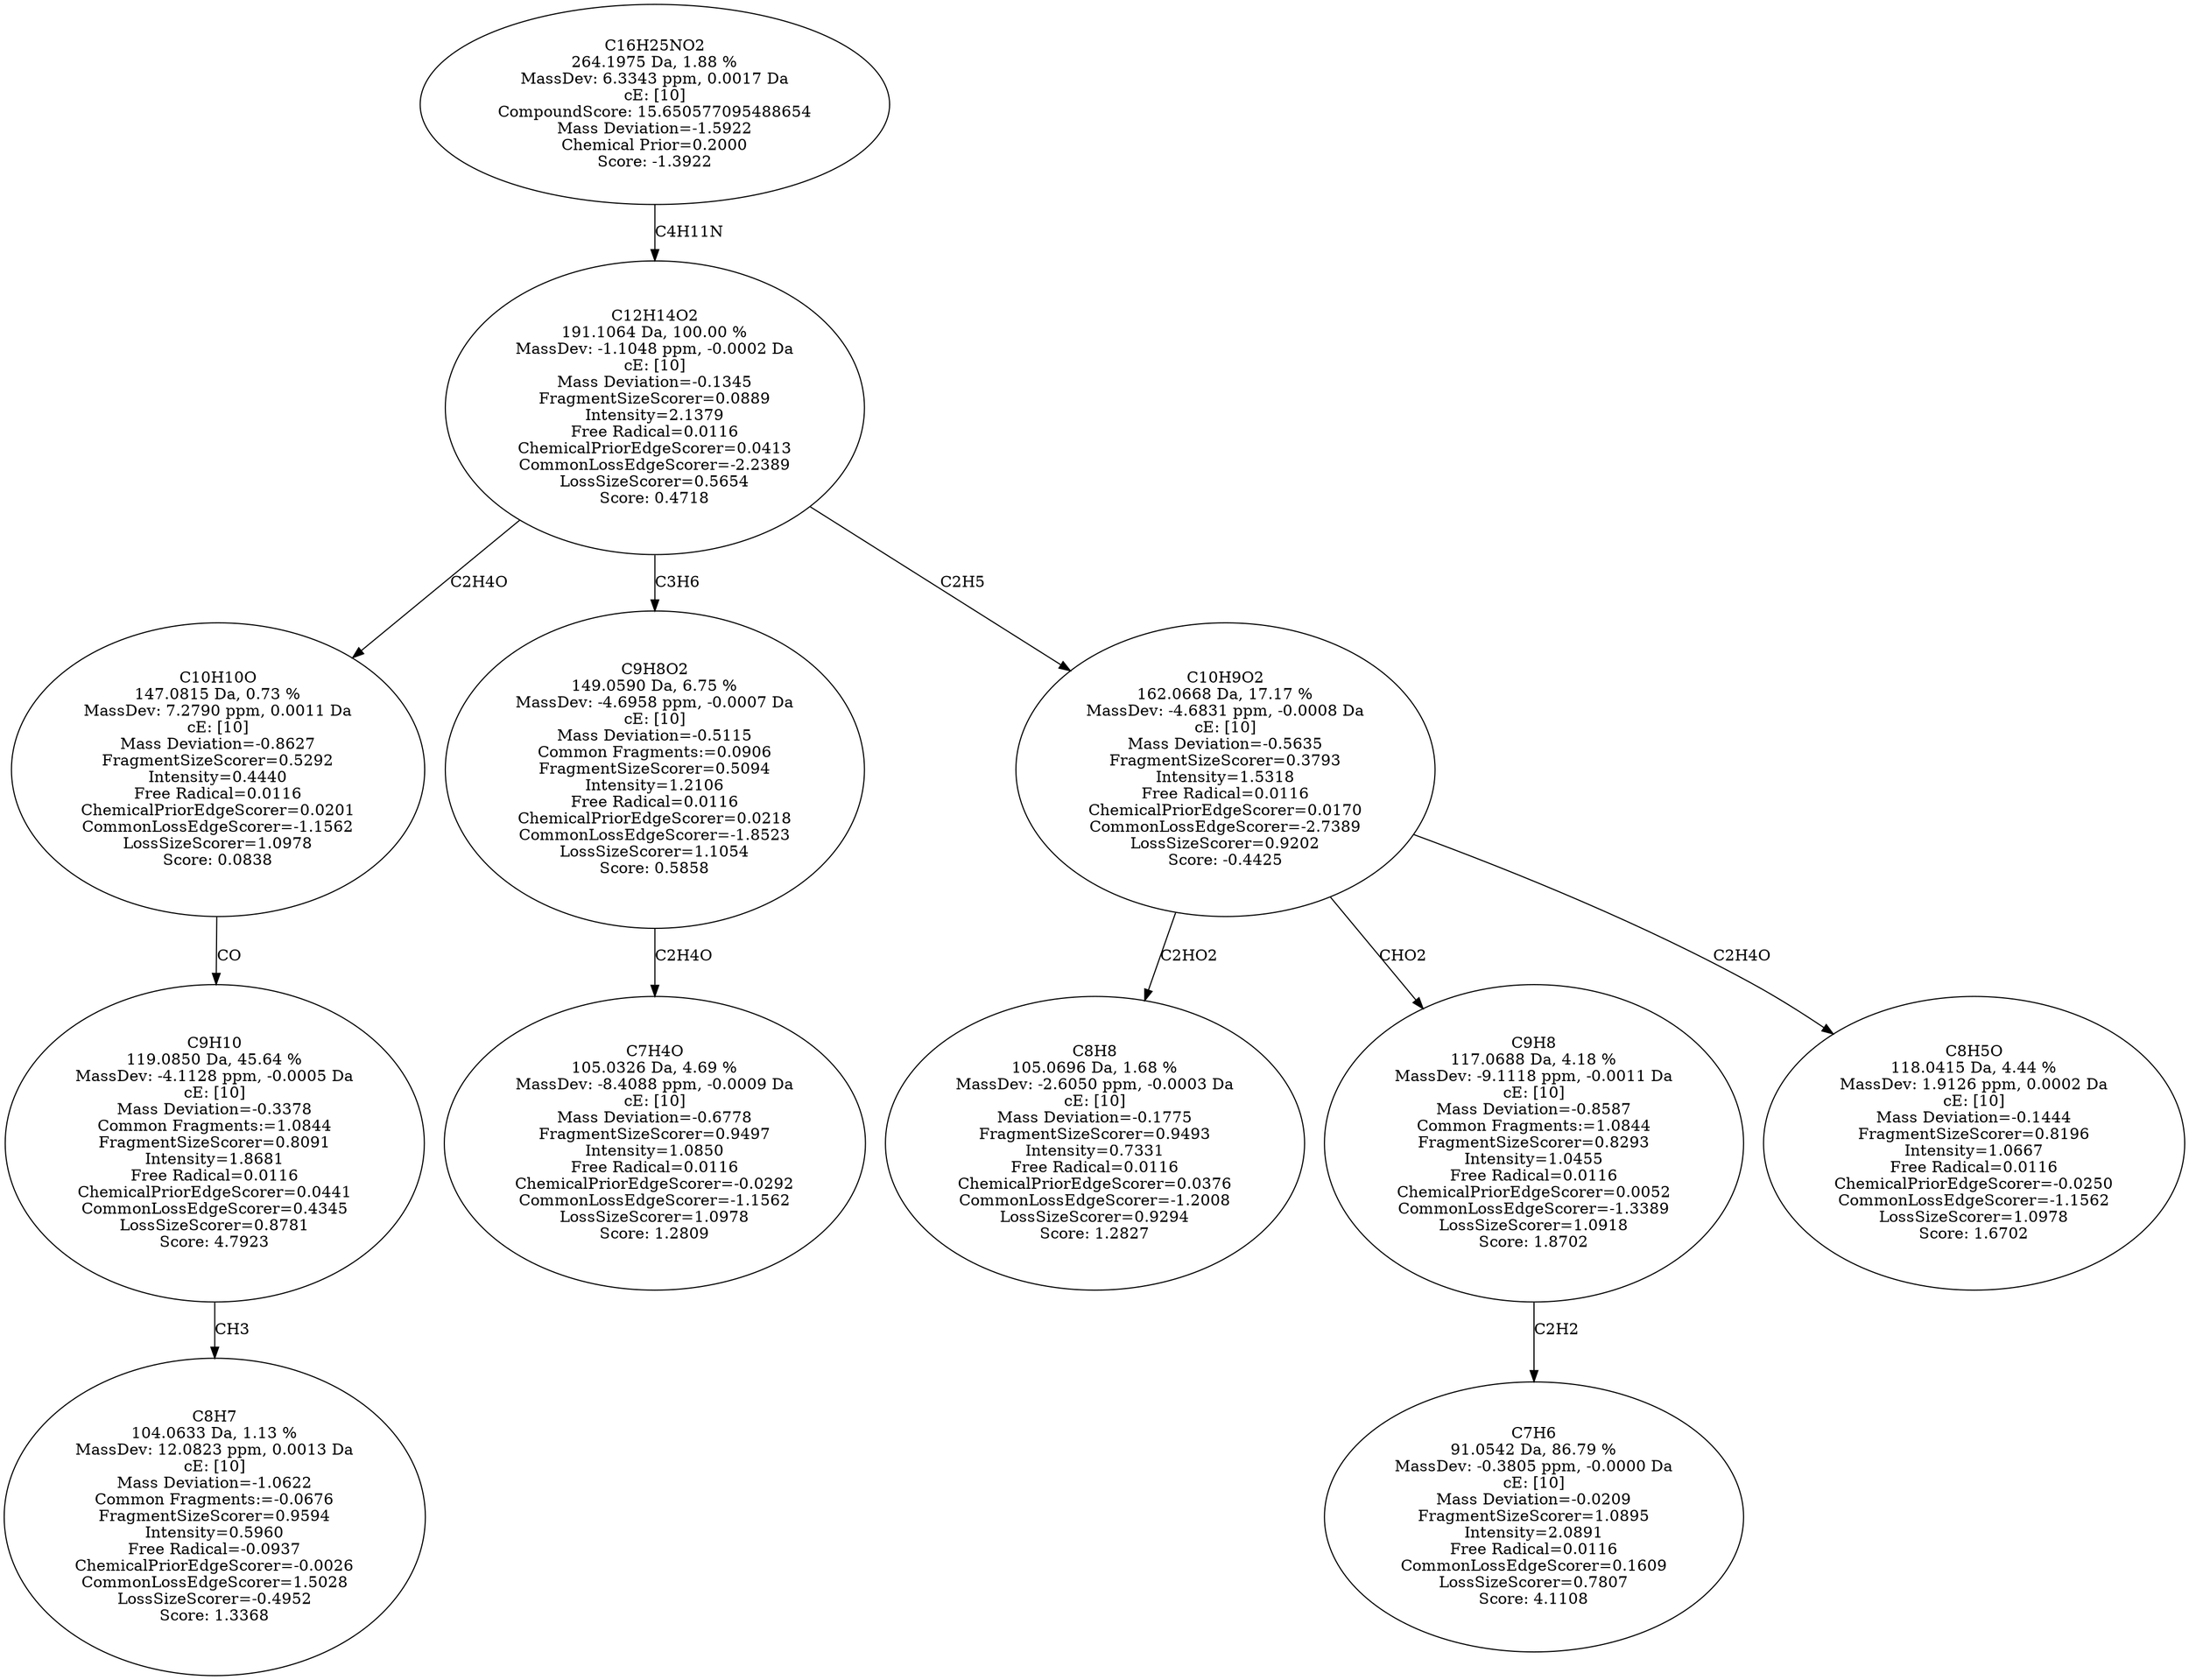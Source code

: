 strict digraph {
v1 [label="C8H7\n104.0633 Da, 1.13 %\nMassDev: 12.0823 ppm, 0.0013 Da\ncE: [10]\nMass Deviation=-1.0622\nCommon Fragments:=-0.0676\nFragmentSizeScorer=0.9594\nIntensity=0.5960\nFree Radical=-0.0937\nChemicalPriorEdgeScorer=-0.0026\nCommonLossEdgeScorer=1.5028\nLossSizeScorer=-0.4952\nScore: 1.3368"];
v2 [label="C9H10\n119.0850 Da, 45.64 %\nMassDev: -4.1128 ppm, -0.0005 Da\ncE: [10]\nMass Deviation=-0.3378\nCommon Fragments:=1.0844\nFragmentSizeScorer=0.8091\nIntensity=1.8681\nFree Radical=0.0116\nChemicalPriorEdgeScorer=0.0441\nCommonLossEdgeScorer=0.4345\nLossSizeScorer=0.8781\nScore: 4.7923"];
v3 [label="C10H10O\n147.0815 Da, 0.73 %\nMassDev: 7.2790 ppm, 0.0011 Da\ncE: [10]\nMass Deviation=-0.8627\nFragmentSizeScorer=0.5292\nIntensity=0.4440\nFree Radical=0.0116\nChemicalPriorEdgeScorer=0.0201\nCommonLossEdgeScorer=-1.1562\nLossSizeScorer=1.0978\nScore: 0.0838"];
v4 [label="C7H4O\n105.0326 Da, 4.69 %\nMassDev: -8.4088 ppm, -0.0009 Da\ncE: [10]\nMass Deviation=-0.6778\nFragmentSizeScorer=0.9497\nIntensity=1.0850\nFree Radical=0.0116\nChemicalPriorEdgeScorer=-0.0292\nCommonLossEdgeScorer=-1.1562\nLossSizeScorer=1.0978\nScore: 1.2809"];
v5 [label="C9H8O2\n149.0590 Da, 6.75 %\nMassDev: -4.6958 ppm, -0.0007 Da\ncE: [10]\nMass Deviation=-0.5115\nCommon Fragments:=0.0906\nFragmentSizeScorer=0.5094\nIntensity=1.2106\nFree Radical=0.0116\nChemicalPriorEdgeScorer=0.0218\nCommonLossEdgeScorer=-1.8523\nLossSizeScorer=1.1054\nScore: 0.5858"];
v6 [label="C8H8\n105.0696 Da, 1.68 %\nMassDev: -2.6050 ppm, -0.0003 Da\ncE: [10]\nMass Deviation=-0.1775\nFragmentSizeScorer=0.9493\nIntensity=0.7331\nFree Radical=0.0116\nChemicalPriorEdgeScorer=0.0376\nCommonLossEdgeScorer=-1.2008\nLossSizeScorer=0.9294\nScore: 1.2827"];
v7 [label="C7H6\n91.0542 Da, 86.79 %\nMassDev: -0.3805 ppm, -0.0000 Da\ncE: [10]\nMass Deviation=-0.0209\nFragmentSizeScorer=1.0895\nIntensity=2.0891\nFree Radical=0.0116\nCommonLossEdgeScorer=0.1609\nLossSizeScorer=0.7807\nScore: 4.1108"];
v8 [label="C9H8\n117.0688 Da, 4.18 %\nMassDev: -9.1118 ppm, -0.0011 Da\ncE: [10]\nMass Deviation=-0.8587\nCommon Fragments:=1.0844\nFragmentSizeScorer=0.8293\nIntensity=1.0455\nFree Radical=0.0116\nChemicalPriorEdgeScorer=0.0052\nCommonLossEdgeScorer=-1.3389\nLossSizeScorer=1.0918\nScore: 1.8702"];
v9 [label="C8H5O\n118.0415 Da, 4.44 %\nMassDev: 1.9126 ppm, 0.0002 Da\ncE: [10]\nMass Deviation=-0.1444\nFragmentSizeScorer=0.8196\nIntensity=1.0667\nFree Radical=0.0116\nChemicalPriorEdgeScorer=-0.0250\nCommonLossEdgeScorer=-1.1562\nLossSizeScorer=1.0978\nScore: 1.6702"];
v10 [label="C10H9O2\n162.0668 Da, 17.17 %\nMassDev: -4.6831 ppm, -0.0008 Da\ncE: [10]\nMass Deviation=-0.5635\nFragmentSizeScorer=0.3793\nIntensity=1.5318\nFree Radical=0.0116\nChemicalPriorEdgeScorer=0.0170\nCommonLossEdgeScorer=-2.7389\nLossSizeScorer=0.9202\nScore: -0.4425"];
v11 [label="C12H14O2\n191.1064 Da, 100.00 %\nMassDev: -1.1048 ppm, -0.0002 Da\ncE: [10]\nMass Deviation=-0.1345\nFragmentSizeScorer=0.0889\nIntensity=2.1379\nFree Radical=0.0116\nChemicalPriorEdgeScorer=0.0413\nCommonLossEdgeScorer=-2.2389\nLossSizeScorer=0.5654\nScore: 0.4718"];
v12 [label="C16H25NO2\n264.1975 Da, 1.88 %\nMassDev: 6.3343 ppm, 0.0017 Da\ncE: [10]\nCompoundScore: 15.650577095488654\nMass Deviation=-1.5922\nChemical Prior=0.2000\nScore: -1.3922"];
v2 -> v1 [label="CH3"];
v3 -> v2 [label="CO"];
v11 -> v3 [label="C2H4O"];
v5 -> v4 [label="C2H4O"];
v11 -> v5 [label="C3H6"];
v10 -> v6 [label="C2HO2"];
v8 -> v7 [label="C2H2"];
v10 -> v8 [label="CHO2"];
v10 -> v9 [label="C2H4O"];
v11 -> v10 [label="C2H5"];
v12 -> v11 [label="C4H11N"];
}